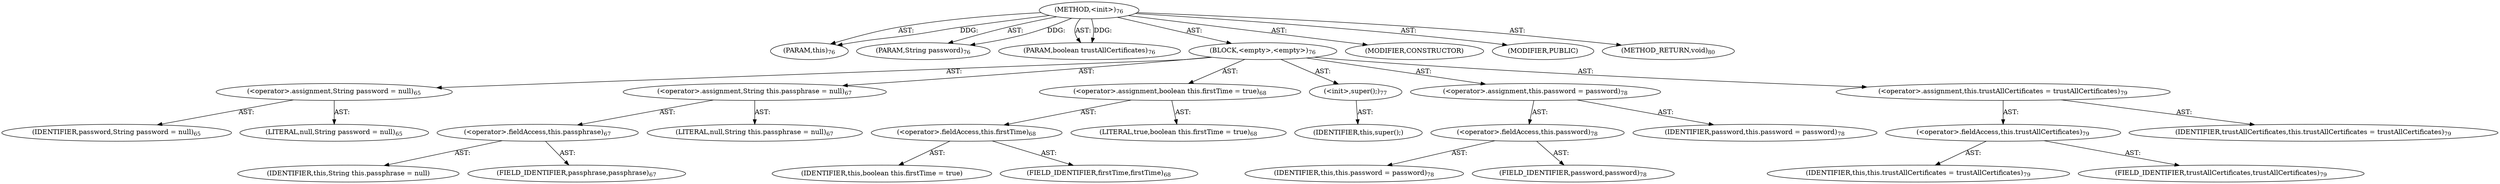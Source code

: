digraph "&lt;init&gt;" {  
"111669149697" [label = <(METHOD,&lt;init&gt;)<SUB>76</SUB>> ]
"115964116999" [label = <(PARAM,this)<SUB>76</SUB>> ]
"115964117000" [label = <(PARAM,String password)<SUB>76</SUB>> ]
"115964117001" [label = <(PARAM,boolean trustAllCertificates)<SUB>76</SUB>> ]
"25769803777" [label = <(BLOCK,&lt;empty&gt;,&lt;empty&gt;)<SUB>76</SUB>> ]
"30064771082" [label = <(&lt;operator&gt;.assignment,String password = null)<SUB>65</SUB>> ]
"68719476750" [label = <(IDENTIFIER,password,String password = null)<SUB>65</SUB>> ]
"90194313220" [label = <(LITERAL,null,String password = null)<SUB>65</SUB>> ]
"30064771083" [label = <(&lt;operator&gt;.assignment,String this.passphrase = null)<SUB>67</SUB>> ]
"30064771084" [label = <(&lt;operator&gt;.fieldAccess,this.passphrase)<SUB>67</SUB>> ]
"68719476751" [label = <(IDENTIFIER,this,String this.passphrase = null)> ]
"55834574852" [label = <(FIELD_IDENTIFIER,passphrase,passphrase)<SUB>67</SUB>> ]
"90194313221" [label = <(LITERAL,null,String this.passphrase = null)<SUB>67</SUB>> ]
"30064771085" [label = <(&lt;operator&gt;.assignment,boolean this.firstTime = true)<SUB>68</SUB>> ]
"30064771086" [label = <(&lt;operator&gt;.fieldAccess,this.firstTime)<SUB>68</SUB>> ]
"68719476752" [label = <(IDENTIFIER,this,boolean this.firstTime = true)> ]
"55834574853" [label = <(FIELD_IDENTIFIER,firstTime,firstTime)<SUB>68</SUB>> ]
"90194313222" [label = <(LITERAL,true,boolean this.firstTime = true)<SUB>68</SUB>> ]
"30064771073" [label = <(&lt;init&gt;,super();)<SUB>77</SUB>> ]
"68719476744" [label = <(IDENTIFIER,this,super();)> ]
"30064771087" [label = <(&lt;operator&gt;.assignment,this.password = password)<SUB>78</SUB>> ]
"30064771088" [label = <(&lt;operator&gt;.fieldAccess,this.password)<SUB>78</SUB>> ]
"68719476745" [label = <(IDENTIFIER,this,this.password = password)<SUB>78</SUB>> ]
"55834574854" [label = <(FIELD_IDENTIFIER,password,password)<SUB>78</SUB>> ]
"68719476753" [label = <(IDENTIFIER,password,this.password = password)<SUB>78</SUB>> ]
"30064771089" [label = <(&lt;operator&gt;.assignment,this.trustAllCertificates = trustAllCertificates)<SUB>79</SUB>> ]
"30064771090" [label = <(&lt;operator&gt;.fieldAccess,this.trustAllCertificates)<SUB>79</SUB>> ]
"68719476746" [label = <(IDENTIFIER,this,this.trustAllCertificates = trustAllCertificates)<SUB>79</SUB>> ]
"55834574855" [label = <(FIELD_IDENTIFIER,trustAllCertificates,trustAllCertificates)<SUB>79</SUB>> ]
"68719476754" [label = <(IDENTIFIER,trustAllCertificates,this.trustAllCertificates = trustAllCertificates)<SUB>79</SUB>> ]
"133143986184" [label = <(MODIFIER,CONSTRUCTOR)> ]
"133143986185" [label = <(MODIFIER,PUBLIC)> ]
"128849018881" [label = <(METHOD_RETURN,void)<SUB>80</SUB>> ]
  "111669149697" -> "115964116999"  [ label = "AST: "] 
  "111669149697" -> "115964117000"  [ label = "AST: "] 
  "111669149697" -> "115964117001"  [ label = "AST: "] 
  "111669149697" -> "25769803777"  [ label = "AST: "] 
  "111669149697" -> "133143986184"  [ label = "AST: "] 
  "111669149697" -> "133143986185"  [ label = "AST: "] 
  "111669149697" -> "128849018881"  [ label = "AST: "] 
  "25769803777" -> "30064771082"  [ label = "AST: "] 
  "25769803777" -> "30064771083"  [ label = "AST: "] 
  "25769803777" -> "30064771085"  [ label = "AST: "] 
  "25769803777" -> "30064771073"  [ label = "AST: "] 
  "25769803777" -> "30064771087"  [ label = "AST: "] 
  "25769803777" -> "30064771089"  [ label = "AST: "] 
  "30064771082" -> "68719476750"  [ label = "AST: "] 
  "30064771082" -> "90194313220"  [ label = "AST: "] 
  "30064771083" -> "30064771084"  [ label = "AST: "] 
  "30064771083" -> "90194313221"  [ label = "AST: "] 
  "30064771084" -> "68719476751"  [ label = "AST: "] 
  "30064771084" -> "55834574852"  [ label = "AST: "] 
  "30064771085" -> "30064771086"  [ label = "AST: "] 
  "30064771085" -> "90194313222"  [ label = "AST: "] 
  "30064771086" -> "68719476752"  [ label = "AST: "] 
  "30064771086" -> "55834574853"  [ label = "AST: "] 
  "30064771073" -> "68719476744"  [ label = "AST: "] 
  "30064771087" -> "30064771088"  [ label = "AST: "] 
  "30064771087" -> "68719476753"  [ label = "AST: "] 
  "30064771088" -> "68719476745"  [ label = "AST: "] 
  "30064771088" -> "55834574854"  [ label = "AST: "] 
  "30064771089" -> "30064771090"  [ label = "AST: "] 
  "30064771089" -> "68719476754"  [ label = "AST: "] 
  "30064771090" -> "68719476746"  [ label = "AST: "] 
  "30064771090" -> "55834574855"  [ label = "AST: "] 
  "111669149697" -> "115964116999"  [ label = "DDG: "] 
  "111669149697" -> "115964117000"  [ label = "DDG: "] 
  "111669149697" -> "115964117001"  [ label = "DDG: "] 
}

